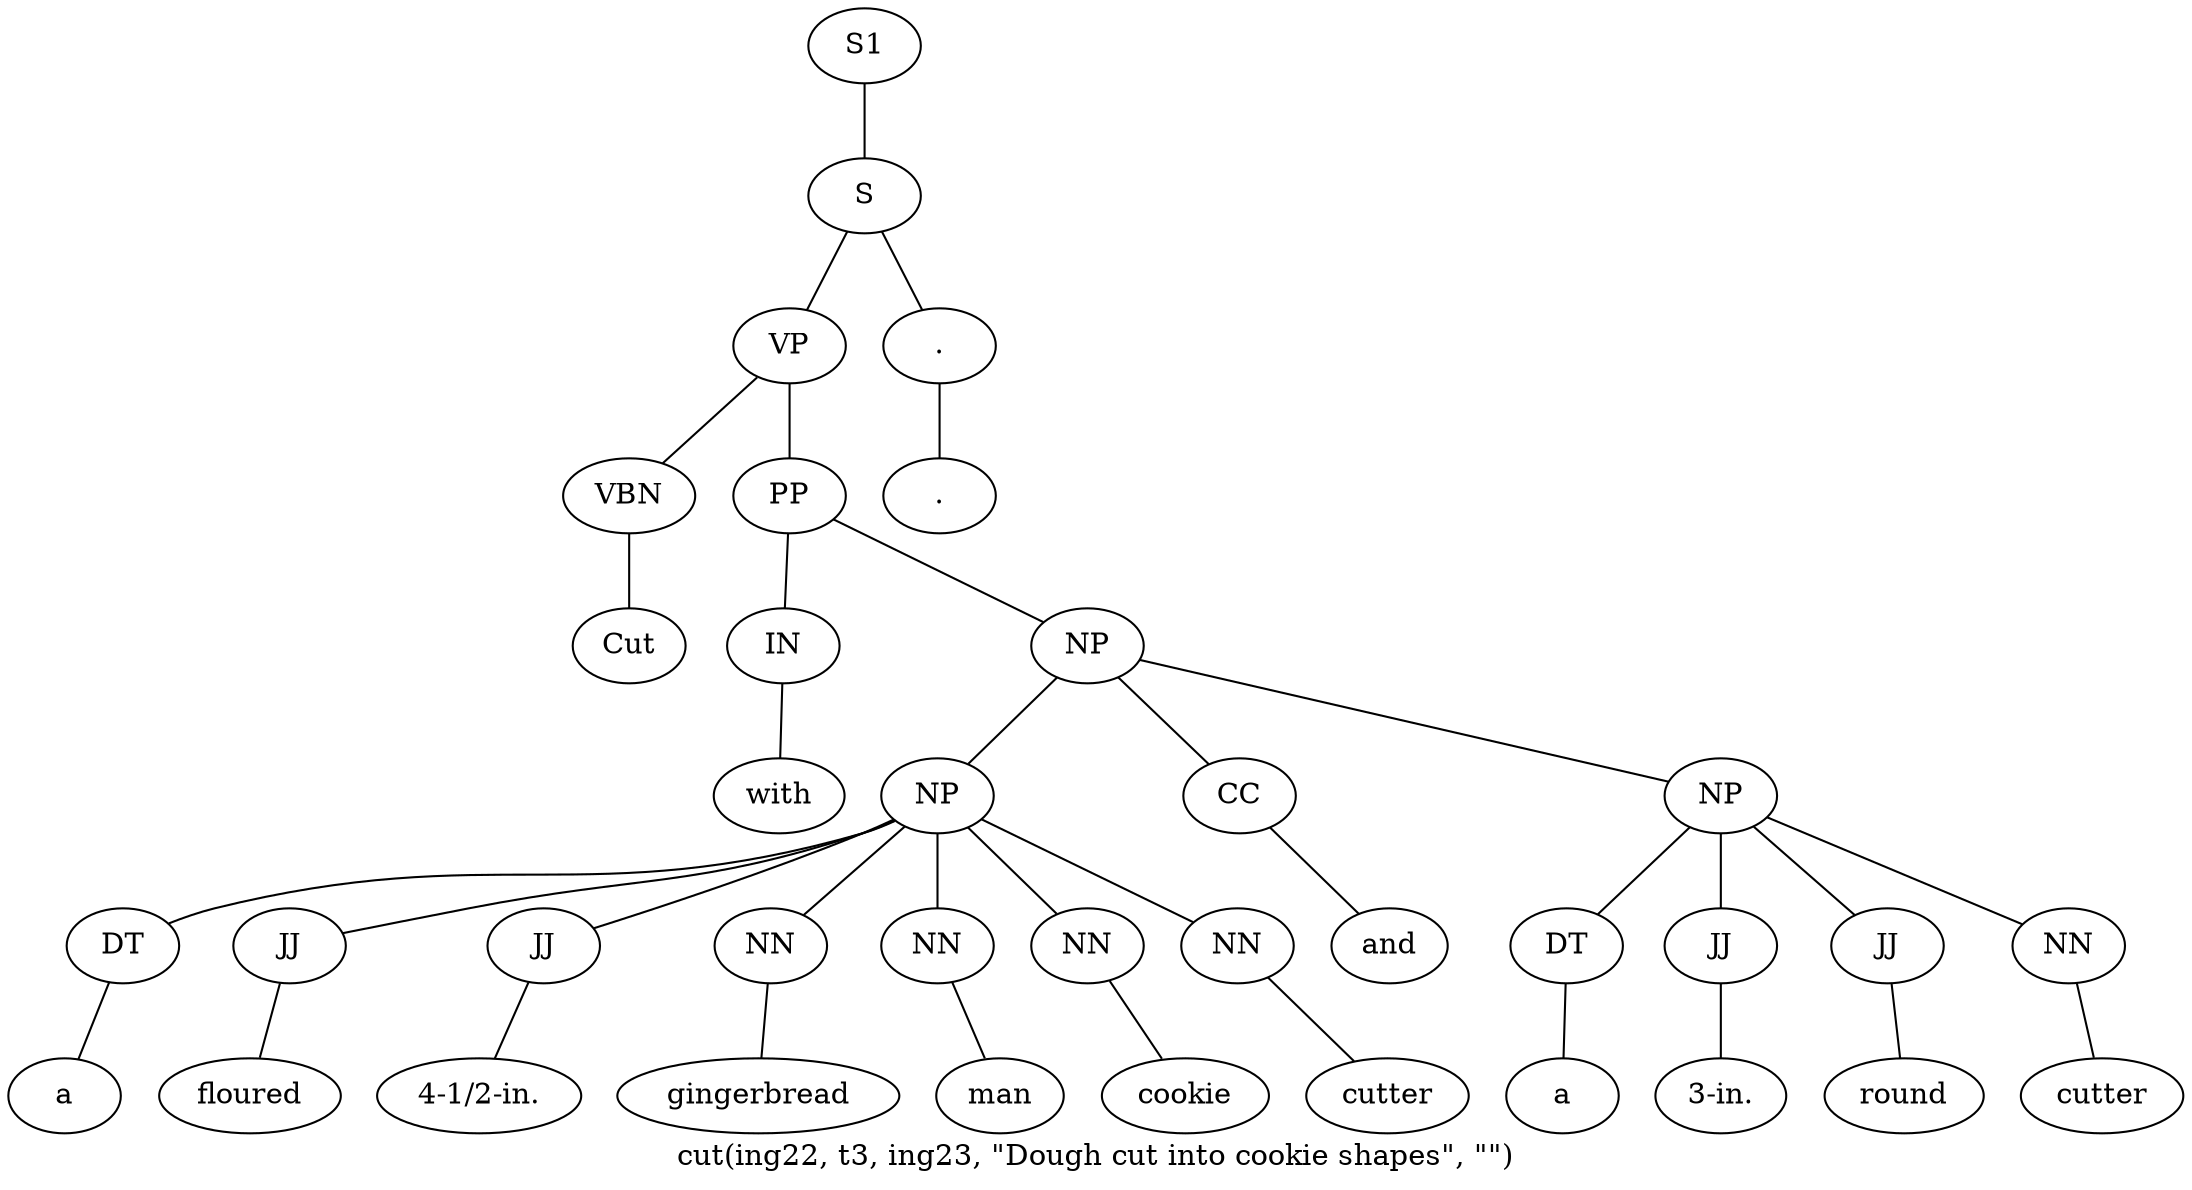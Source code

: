 graph SyntaxGraph {
	label = "cut(ing22, t3, ing23, \"Dough cut into cookie shapes\", \"\")";
	Node0 [label="S1"];
	Node1 [label="S"];
	Node2 [label="VP"];
	Node3 [label="VBN"];
	Node4 [label="Cut"];
	Node5 [label="PP"];
	Node6 [label="IN"];
	Node7 [label="with"];
	Node8 [label="NP"];
	Node9 [label="NP"];
	Node10 [label="DT"];
	Node11 [label="a"];
	Node12 [label="JJ"];
	Node13 [label="floured"];
	Node14 [label="JJ"];
	Node15 [label="4-1/2-in."];
	Node16 [label="NN"];
	Node17 [label="gingerbread"];
	Node18 [label="NN"];
	Node19 [label="man"];
	Node20 [label="NN"];
	Node21 [label="cookie"];
	Node22 [label="NN"];
	Node23 [label="cutter"];
	Node24 [label="CC"];
	Node25 [label="and"];
	Node26 [label="NP"];
	Node27 [label="DT"];
	Node28 [label="a"];
	Node29 [label="JJ"];
	Node30 [label="3-in."];
	Node31 [label="JJ"];
	Node32 [label="round"];
	Node33 [label="NN"];
	Node34 [label="cutter"];
	Node35 [label="."];
	Node36 [label="."];

	Node0 -- Node1;
	Node1 -- Node2;
	Node1 -- Node35;
	Node2 -- Node3;
	Node2 -- Node5;
	Node3 -- Node4;
	Node5 -- Node6;
	Node5 -- Node8;
	Node6 -- Node7;
	Node8 -- Node9;
	Node8 -- Node24;
	Node8 -- Node26;
	Node9 -- Node10;
	Node9 -- Node12;
	Node9 -- Node14;
	Node9 -- Node16;
	Node9 -- Node18;
	Node9 -- Node20;
	Node9 -- Node22;
	Node10 -- Node11;
	Node12 -- Node13;
	Node14 -- Node15;
	Node16 -- Node17;
	Node18 -- Node19;
	Node20 -- Node21;
	Node22 -- Node23;
	Node24 -- Node25;
	Node26 -- Node27;
	Node26 -- Node29;
	Node26 -- Node31;
	Node26 -- Node33;
	Node27 -- Node28;
	Node29 -- Node30;
	Node31 -- Node32;
	Node33 -- Node34;
	Node35 -- Node36;
}